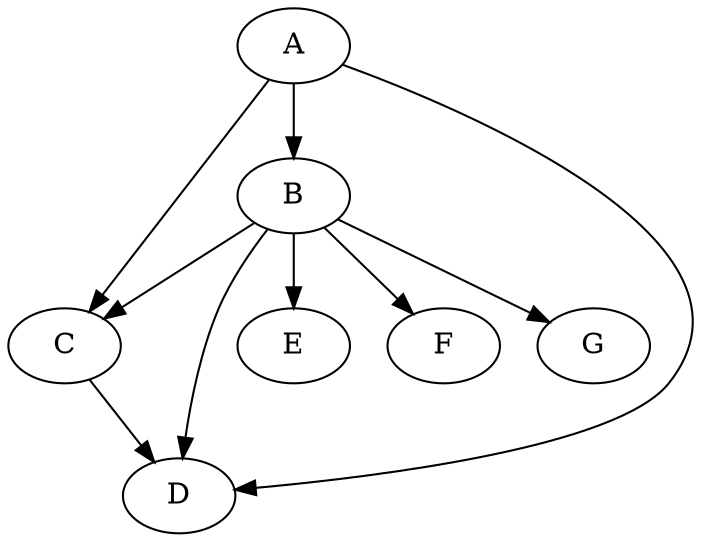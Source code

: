 digraph depends{
    "A" -> "B"
    "A" -> "C"
    "A" -> "D"
    "B" -> "E"
    "B" -> "F"
    "B" -> "G"
    "B" -> "C"
    "B" -> "D"
    "C" -> "D"
}